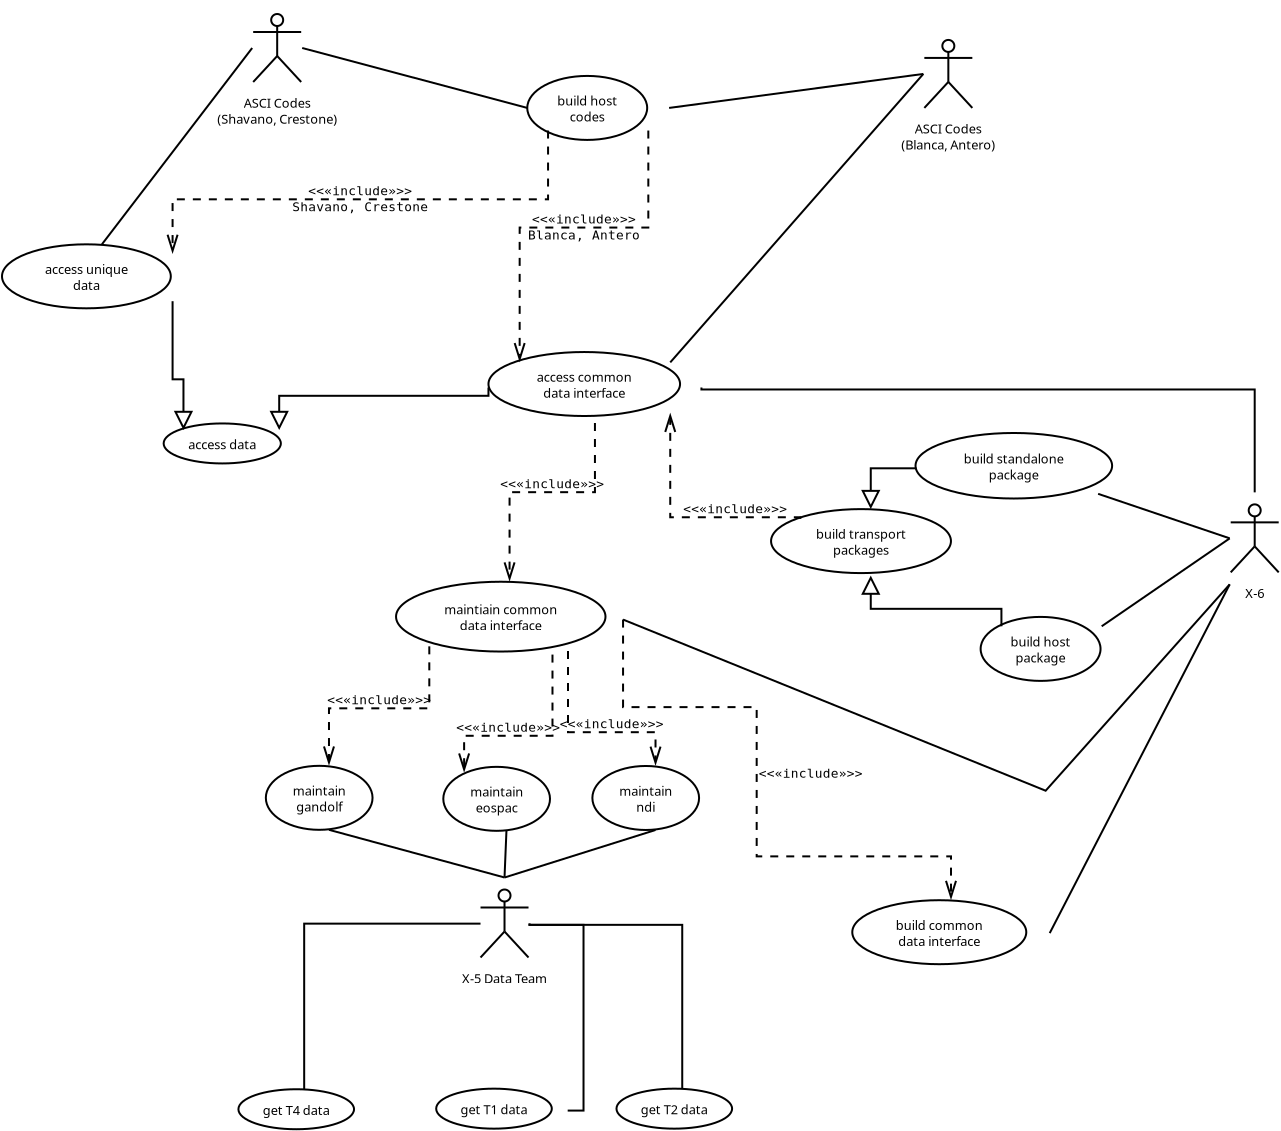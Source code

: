 <?xml version="1.0"?>
<dia:diagram xmlns:dia="http://www.lysator.liu.se/~alla/dia/">
  <dia:layer name="Background" visible="true">
    <dia:object type="UML - Usecase" version="0" id="O0">
      <dia:attribute name="obj_pos">
        <dia:point val="22.388,1.571"/>
      </dia:attribute>
      <dia:attribute name="obj_bb">
        <dia:rectangle val="22.388,1.571;29.478,4.771"/>
      </dia:attribute>
      <dia:attribute name="elem_corner">
        <dia:point val="22.388,1.571"/>
      </dia:attribute>
      <dia:attribute name="elem_width">
        <dia:real val="7.09"/>
      </dia:attribute>
      <dia:attribute name="elem_height">
        <dia:real val="3.2"/>
      </dia:attribute>
      <dia:attribute name="text">
        <dia:composite type="text">
          <dia:attribute name="string">
            <dia:string>#build host
codes#</dia:string>
          </dia:attribute>
          <dia:attribute name="font">
            <dia:font name="Helvetica"/>
          </dia:attribute>
          <dia:attribute name="height">
            <dia:real val="0.8"/>
          </dia:attribute>
          <dia:attribute name="pos">
            <dia:point val="25.933,3.011"/>
          </dia:attribute>
          <dia:attribute name="color">
            <dia:color val="#000000"/>
          </dia:attribute>
          <dia:attribute name="alignment">
            <dia:enum val="1"/>
          </dia:attribute>
        </dia:composite>
      </dia:attribute>
      <dia:attribute name="textout">
        <dia:boolean val="false"/>
      </dia:attribute>
      <dia:attribute name="collaboration">
        <dia:boolean val="false"/>
      </dia:attribute>
    </dia:object>
    <dia:object type="UML - Usecase" version="0" id="O1">
      <dia:attribute name="obj_pos">
        <dia:point val="25.643,36.074"/>
      </dia:attribute>
      <dia:attribute name="obj_bb">
        <dia:rectangle val="25.643,36.074;31.957,39.274"/>
      </dia:attribute>
      <dia:attribute name="elem_corner">
        <dia:point val="25.643,36.074"/>
      </dia:attribute>
      <dia:attribute name="elem_width">
        <dia:real val="6.315"/>
      </dia:attribute>
      <dia:attribute name="elem_height">
        <dia:real val="3.2"/>
      </dia:attribute>
      <dia:attribute name="text">
        <dia:composite type="text">
          <dia:attribute name="string">
            <dia:string>#maintain
ndi#</dia:string>
          </dia:attribute>
          <dia:attribute name="font">
            <dia:font name="Helvetica"/>
          </dia:attribute>
          <dia:attribute name="height">
            <dia:real val="0.8"/>
          </dia:attribute>
          <dia:attribute name="pos">
            <dia:point val="28.8,37.514"/>
          </dia:attribute>
          <dia:attribute name="color">
            <dia:color val="#000000"/>
          </dia:attribute>
          <dia:attribute name="alignment">
            <dia:enum val="1"/>
          </dia:attribute>
        </dia:composite>
      </dia:attribute>
      <dia:attribute name="textout">
        <dia:boolean val="false"/>
      </dia:attribute>
      <dia:attribute name="collaboration">
        <dia:boolean val="false"/>
      </dia:attribute>
    </dia:object>
    <dia:object type="UML - Usecase" version="0" id="O2">
      <dia:attribute name="obj_pos">
        <dia:point val="38.638,42.785"/>
      </dia:attribute>
      <dia:attribute name="obj_bb">
        <dia:rectangle val="38.638,42.785;48.51,46.076"/>
      </dia:attribute>
      <dia:attribute name="elem_corner">
        <dia:point val="38.638,42.785"/>
      </dia:attribute>
      <dia:attribute name="elem_width">
        <dia:real val="9.872"/>
      </dia:attribute>
      <dia:attribute name="elem_height">
        <dia:real val="3.291"/>
      </dia:attribute>
      <dia:attribute name="text">
        <dia:composite type="text">
          <dia:attribute name="string">
            <dia:string>#build common
data interface#</dia:string>
          </dia:attribute>
          <dia:attribute name="font">
            <dia:font name="Helvetica"/>
          </dia:attribute>
          <dia:attribute name="height">
            <dia:real val="0.8"/>
          </dia:attribute>
          <dia:attribute name="pos">
            <dia:point val="43.574,44.271"/>
          </dia:attribute>
          <dia:attribute name="color">
            <dia:color val="#000000"/>
          </dia:attribute>
          <dia:attribute name="alignment">
            <dia:enum val="1"/>
          </dia:attribute>
        </dia:composite>
      </dia:attribute>
      <dia:attribute name="textout">
        <dia:boolean val="false"/>
      </dia:attribute>
      <dia:attribute name="collaboration">
        <dia:boolean val="false"/>
      </dia:attribute>
    </dia:object>
    <dia:object type="UML - Usecase" version="0" id="O3">
      <dia:attribute name="obj_pos">
        <dia:point val="18.189,36.117"/>
      </dia:attribute>
      <dia:attribute name="obj_bb">
        <dia:rectangle val="18.189,36.117;24.503,39.317"/>
      </dia:attribute>
      <dia:attribute name="elem_corner">
        <dia:point val="18.189,36.117"/>
      </dia:attribute>
      <dia:attribute name="elem_width">
        <dia:real val="6.315"/>
      </dia:attribute>
      <dia:attribute name="elem_height">
        <dia:real val="3.2"/>
      </dia:attribute>
      <dia:attribute name="text">
        <dia:composite type="text">
          <dia:attribute name="string">
            <dia:string>#maintain
eospac#</dia:string>
          </dia:attribute>
          <dia:attribute name="font">
            <dia:font name="Helvetica"/>
          </dia:attribute>
          <dia:attribute name="height">
            <dia:real val="0.8"/>
          </dia:attribute>
          <dia:attribute name="pos">
            <dia:point val="21.346,37.557"/>
          </dia:attribute>
          <dia:attribute name="color">
            <dia:color val="#000000"/>
          </dia:attribute>
          <dia:attribute name="alignment">
            <dia:enum val="1"/>
          </dia:attribute>
        </dia:composite>
      </dia:attribute>
      <dia:attribute name="textout">
        <dia:boolean val="false"/>
      </dia:attribute>
      <dia:attribute name="collaboration">
        <dia:boolean val="false"/>
      </dia:attribute>
    </dia:object>
    <dia:object type="UML - Usecase" version="0" id="O4">
      <dia:attribute name="obj_pos">
        <dia:point val="9.316,36.066"/>
      </dia:attribute>
      <dia:attribute name="obj_bb">
        <dia:rectangle val="9.316,36.066;15.63,39.266"/>
      </dia:attribute>
      <dia:attribute name="elem_corner">
        <dia:point val="9.316,36.066"/>
      </dia:attribute>
      <dia:attribute name="elem_width">
        <dia:real val="6.315"/>
      </dia:attribute>
      <dia:attribute name="elem_height">
        <dia:real val="3.2"/>
      </dia:attribute>
      <dia:attribute name="text">
        <dia:composite type="text">
          <dia:attribute name="string">
            <dia:string>#maintain
gandolf#</dia:string>
          </dia:attribute>
          <dia:attribute name="font">
            <dia:font name="Helvetica"/>
          </dia:attribute>
          <dia:attribute name="height">
            <dia:real val="0.8"/>
          </dia:attribute>
          <dia:attribute name="pos">
            <dia:point val="12.473,37.506"/>
          </dia:attribute>
          <dia:attribute name="color">
            <dia:color val="#000000"/>
          </dia:attribute>
          <dia:attribute name="alignment">
            <dia:enum val="1"/>
          </dia:attribute>
        </dia:composite>
      </dia:attribute>
      <dia:attribute name="textout">
        <dia:boolean val="false"/>
      </dia:attribute>
      <dia:attribute name="collaboration">
        <dia:boolean val="false"/>
      </dia:attribute>
    </dia:object>
    <dia:object type="UML - Usecase" version="0" id="O5">
      <dia:attribute name="obj_pos">
        <dia:point val="-3.876,9.991"/>
      </dia:attribute>
      <dia:attribute name="obj_bb">
        <dia:rectangle val="-3.876,9.991;6.117,13.322"/>
      </dia:attribute>
      <dia:attribute name="elem_corner">
        <dia:point val="-3.876,9.991"/>
      </dia:attribute>
      <dia:attribute name="elem_width">
        <dia:real val="9.993"/>
      </dia:attribute>
      <dia:attribute name="elem_height">
        <dia:real val="3.331"/>
      </dia:attribute>
      <dia:attribute name="text">
        <dia:composite type="text">
          <dia:attribute name="string">
            <dia:string>#access unique
data#</dia:string>
          </dia:attribute>
          <dia:attribute name="font">
            <dia:font name="Helvetica"/>
          </dia:attribute>
          <dia:attribute name="height">
            <dia:real val="0.8"/>
          </dia:attribute>
          <dia:attribute name="pos">
            <dia:point val="1.12,11.497"/>
          </dia:attribute>
          <dia:attribute name="color">
            <dia:color val="#000000"/>
          </dia:attribute>
          <dia:attribute name="alignment">
            <dia:enum val="1"/>
          </dia:attribute>
        </dia:composite>
      </dia:attribute>
      <dia:attribute name="textout">
        <dia:boolean val="false"/>
      </dia:attribute>
      <dia:attribute name="collaboration">
        <dia:boolean val="false"/>
      </dia:attribute>
    </dia:object>
    <dia:object type="UML - Usecase" version="0" id="O6">
      <dia:attribute name="obj_pos">
        <dia:point val="20.447,15.376"/>
      </dia:attribute>
      <dia:attribute name="obj_bb">
        <dia:rectangle val="20.447,15.376;31.095,18.925"/>
      </dia:attribute>
      <dia:attribute name="elem_corner">
        <dia:point val="20.447,15.376"/>
      </dia:attribute>
      <dia:attribute name="elem_width">
        <dia:real val="10.648"/>
      </dia:attribute>
      <dia:attribute name="elem_height">
        <dia:real val="3.549"/>
      </dia:attribute>
      <dia:attribute name="text">
        <dia:composite type="text">
          <dia:attribute name="string">
            <dia:string>#access common
data interface#</dia:string>
          </dia:attribute>
          <dia:attribute name="font">
            <dia:font name="Helvetica"/>
          </dia:attribute>
          <dia:attribute name="height">
            <dia:real val="0.8"/>
          </dia:attribute>
          <dia:attribute name="pos">
            <dia:point val="25.771,16.99"/>
          </dia:attribute>
          <dia:attribute name="color">
            <dia:color val="#000000"/>
          </dia:attribute>
          <dia:attribute name="alignment">
            <dia:enum val="1"/>
          </dia:attribute>
        </dia:composite>
      </dia:attribute>
      <dia:attribute name="textout">
        <dia:boolean val="false"/>
      </dia:attribute>
      <dia:attribute name="collaboration">
        <dia:boolean val="false"/>
      </dia:attribute>
    </dia:object>
    <dia:object type="UML - Usecase" version="0" id="O7">
      <dia:attribute name="obj_pos">
        <dia:point val="34.577,23.23"/>
      </dia:attribute>
      <dia:attribute name="obj_bb">
        <dia:rectangle val="34.577,23.23;44.546,26.553"/>
      </dia:attribute>
      <dia:attribute name="elem_corner">
        <dia:point val="34.577,23.23"/>
      </dia:attribute>
      <dia:attribute name="elem_width">
        <dia:real val="9.969"/>
      </dia:attribute>
      <dia:attribute name="elem_height">
        <dia:real val="3.323"/>
      </dia:attribute>
      <dia:attribute name="text">
        <dia:composite type="text">
          <dia:attribute name="string">
            <dia:string>#build transport
packages#</dia:string>
          </dia:attribute>
          <dia:attribute name="font">
            <dia:font name="Helvetica"/>
          </dia:attribute>
          <dia:attribute name="height">
            <dia:real val="0.8"/>
          </dia:attribute>
          <dia:attribute name="pos">
            <dia:point val="39.562,24.732"/>
          </dia:attribute>
          <dia:attribute name="color">
            <dia:color val="#000000"/>
          </dia:attribute>
          <dia:attribute name="alignment">
            <dia:enum val="1"/>
          </dia:attribute>
        </dia:composite>
      </dia:attribute>
      <dia:attribute name="textout">
        <dia:boolean val="false"/>
      </dia:attribute>
      <dia:attribute name="collaboration">
        <dia:boolean val="false"/>
      </dia:attribute>
    </dia:object>
    <dia:object type="UML - Usecase" version="0" id="O8">
      <dia:attribute name="obj_pos">
        <dia:point val="4.206,18.947"/>
      </dia:attribute>
      <dia:attribute name="obj_bb">
        <dia:rectangle val="4.206,18.947;10.975,21.203"/>
      </dia:attribute>
      <dia:attribute name="elem_corner">
        <dia:point val="4.206,18.947"/>
      </dia:attribute>
      <dia:attribute name="elem_width">
        <dia:real val="6.769"/>
      </dia:attribute>
      <dia:attribute name="elem_height">
        <dia:real val="2.256"/>
      </dia:attribute>
      <dia:attribute name="text">
        <dia:composite type="text">
          <dia:attribute name="string">
            <dia:string>#access data#</dia:string>
          </dia:attribute>
          <dia:attribute name="font">
            <dia:font name="Helvetica"/>
          </dia:attribute>
          <dia:attribute name="height">
            <dia:real val="0.8"/>
          </dia:attribute>
          <dia:attribute name="pos">
            <dia:point val="7.591,20.315"/>
          </dia:attribute>
          <dia:attribute name="color">
            <dia:color val="#000000"/>
          </dia:attribute>
          <dia:attribute name="alignment">
            <dia:enum val="1"/>
          </dia:attribute>
        </dia:composite>
      </dia:attribute>
      <dia:attribute name="textout">
        <dia:boolean val="false"/>
      </dia:attribute>
      <dia:attribute name="collaboration">
        <dia:boolean val="false"/>
      </dia:attribute>
    </dia:object>
    <dia:object type="UML - Usecase" version="0" id="O9">
      <dia:attribute name="obj_pos">
        <dia:point val="41.8,19.424"/>
      </dia:attribute>
      <dia:attribute name="obj_bb">
        <dia:rectangle val="41.8,19.424;52.497,22.989"/>
      </dia:attribute>
      <dia:attribute name="elem_corner">
        <dia:point val="41.8,19.424"/>
      </dia:attribute>
      <dia:attribute name="elem_width">
        <dia:real val="10.696"/>
      </dia:attribute>
      <dia:attribute name="elem_height">
        <dia:real val="3.565"/>
      </dia:attribute>
      <dia:attribute name="text">
        <dia:composite type="text">
          <dia:attribute name="string">
            <dia:string>#build standalone
package#</dia:string>
          </dia:attribute>
          <dia:attribute name="font">
            <dia:font name="Helvetica"/>
          </dia:attribute>
          <dia:attribute name="height">
            <dia:real val="0.8"/>
          </dia:attribute>
          <dia:attribute name="pos">
            <dia:point val="47.148,21.046"/>
          </dia:attribute>
          <dia:attribute name="color">
            <dia:color val="#000000"/>
          </dia:attribute>
          <dia:attribute name="alignment">
            <dia:enum val="1"/>
          </dia:attribute>
        </dia:composite>
      </dia:attribute>
      <dia:attribute name="textout">
        <dia:boolean val="false"/>
      </dia:attribute>
      <dia:attribute name="collaboration">
        <dia:boolean val="false"/>
      </dia:attribute>
    </dia:object>
    <dia:object type="UML - Usecase" version="0" id="O10">
      <dia:attribute name="obj_pos">
        <dia:point val="45.056,28.62"/>
      </dia:attribute>
      <dia:attribute name="obj_bb">
        <dia:rectangle val="45.056,28.62;52.147,31.82"/>
      </dia:attribute>
      <dia:attribute name="elem_corner">
        <dia:point val="45.056,28.62"/>
      </dia:attribute>
      <dia:attribute name="elem_width">
        <dia:real val="7.09"/>
      </dia:attribute>
      <dia:attribute name="elem_height">
        <dia:real val="3.2"/>
      </dia:attribute>
      <dia:attribute name="text">
        <dia:composite type="text">
          <dia:attribute name="string">
            <dia:string>#build host
package#</dia:string>
          </dia:attribute>
          <dia:attribute name="font">
            <dia:font name="Helvetica"/>
          </dia:attribute>
          <dia:attribute name="height">
            <dia:real val="0.8"/>
          </dia:attribute>
          <dia:attribute name="pos">
            <dia:point val="48.602,30.06"/>
          </dia:attribute>
          <dia:attribute name="color">
            <dia:color val="#000000"/>
          </dia:attribute>
          <dia:attribute name="alignment">
            <dia:enum val="1"/>
          </dia:attribute>
        </dia:composite>
      </dia:attribute>
      <dia:attribute name="textout">
        <dia:boolean val="false"/>
      </dia:attribute>
      <dia:attribute name="collaboration">
        <dia:boolean val="false"/>
      </dia:attribute>
    </dia:object>
    <dia:object type="UML - Actor" version="0" id="O11">
      <dia:attribute name="obj_pos">
        <dia:point val="58.759,24.693"/>
      </dia:attribute>
      <dia:attribute name="obj_bb">
        <dia:rectangle val="57.509,22.393;60.009,27.953"/>
      </dia:attribute>
      <dia:attribute name="elem_corner">
        <dia:point val="57.509,22.393"/>
      </dia:attribute>
      <dia:attribute name="elem_width">
        <dia:real val="2.5"/>
      </dia:attribute>
      <dia:attribute name="elem_height">
        <dia:real val="4.6"/>
      </dia:attribute>
      <dia:attribute name="text">
        <dia:composite type="text">
          <dia:attribute name="string">
            <dia:string>#X-6#</dia:string>
          </dia:attribute>
          <dia:attribute name="font">
            <dia:font name="Helvetica"/>
          </dia:attribute>
          <dia:attribute name="height">
            <dia:real val="0.8"/>
          </dia:attribute>
          <dia:attribute name="pos">
            <dia:point val="58.759,27.793"/>
          </dia:attribute>
          <dia:attribute name="color">
            <dia:color val="#000000"/>
          </dia:attribute>
          <dia:attribute name="alignment">
            <dia:enum val="1"/>
          </dia:attribute>
        </dia:composite>
      </dia:attribute>
    </dia:object>
    <dia:object type="UML - Actor" version="0" id="O12">
      <dia:attribute name="obj_pos">
        <dia:point val="21.25,43.95"/>
      </dia:attribute>
      <dia:attribute name="obj_bb">
        <dia:rectangle val="18.375,41.65;24.126,47.21"/>
      </dia:attribute>
      <dia:attribute name="elem_corner">
        <dia:point val="20.0,41.65"/>
      </dia:attribute>
      <dia:attribute name="elem_width">
        <dia:real val="2.5"/>
      </dia:attribute>
      <dia:attribute name="elem_height">
        <dia:real val="4.6"/>
      </dia:attribute>
      <dia:attribute name="text">
        <dia:composite type="text">
          <dia:attribute name="string">
            <dia:string>#X-5 Data Team#</dia:string>
          </dia:attribute>
          <dia:attribute name="font">
            <dia:font name="Helvetica"/>
          </dia:attribute>
          <dia:attribute name="height">
            <dia:real val="0.8"/>
          </dia:attribute>
          <dia:attribute name="pos">
            <dia:point val="21.25,47.05"/>
          </dia:attribute>
          <dia:attribute name="color">
            <dia:color val="#000000"/>
          </dia:attribute>
          <dia:attribute name="alignment">
            <dia:enum val="1"/>
          </dia:attribute>
        </dia:composite>
      </dia:attribute>
    </dia:object>
    <dia:object type="UML - Actor" version="0" id="O13">
      <dia:attribute name="obj_pos">
        <dia:point val="9.883,0.175"/>
      </dia:attribute>
      <dia:attribute name="obj_bb">
        <dia:rectangle val="6.147,-2.125;13.619,4.235"/>
      </dia:attribute>
      <dia:attribute name="elem_corner">
        <dia:point val="8.633,-2.125"/>
      </dia:attribute>
      <dia:attribute name="elem_width">
        <dia:real val="2.5"/>
      </dia:attribute>
      <dia:attribute name="elem_height">
        <dia:real val="4.6"/>
      </dia:attribute>
      <dia:attribute name="text">
        <dia:composite type="text">
          <dia:attribute name="string">
            <dia:string>#ASCI Codes
(Shavano, Crestone)#</dia:string>
          </dia:attribute>
          <dia:attribute name="font">
            <dia:font name="Helvetica"/>
          </dia:attribute>
          <dia:attribute name="height">
            <dia:real val="0.8"/>
          </dia:attribute>
          <dia:attribute name="pos">
            <dia:point val="9.883,3.275"/>
          </dia:attribute>
          <dia:attribute name="color">
            <dia:color val="#000000"/>
          </dia:attribute>
          <dia:attribute name="alignment">
            <dia:enum val="1"/>
          </dia:attribute>
        </dia:composite>
      </dia:attribute>
    </dia:object>
    <dia:object type="UML - Actor" version="0" id="O14">
      <dia:attribute name="obj_pos">
        <dia:point val="43.441,1.471"/>
      </dia:attribute>
      <dia:attribute name="obj_bb">
        <dia:rectangle val="40.493,-0.829;46.389,5.531"/>
      </dia:attribute>
      <dia:attribute name="elem_corner">
        <dia:point val="42.191,-0.829"/>
      </dia:attribute>
      <dia:attribute name="elem_width">
        <dia:real val="2.5"/>
      </dia:attribute>
      <dia:attribute name="elem_height">
        <dia:real val="4.6"/>
      </dia:attribute>
      <dia:attribute name="text">
        <dia:composite type="text">
          <dia:attribute name="string">
            <dia:string>#ASCI Codes
(Blanca, Antero)#</dia:string>
          </dia:attribute>
          <dia:attribute name="font">
            <dia:font name="Helvetica"/>
          </dia:attribute>
          <dia:attribute name="height">
            <dia:real val="0.8"/>
          </dia:attribute>
          <dia:attribute name="pos">
            <dia:point val="43.441,4.571"/>
          </dia:attribute>
          <dia:attribute name="color">
            <dia:color val="#000000"/>
          </dia:attribute>
          <dia:attribute name="alignment">
            <dia:enum val="1"/>
          </dia:attribute>
        </dia:composite>
      </dia:attribute>
    </dia:object>
    <dia:object type="UML - Generalization" version="0" id="O15">
      <dia:attribute name="obj_pos">
        <dia:point val="5.197,19.277"/>
      </dia:attribute>
      <dia:attribute name="obj_bb">
        <dia:rectangle val="3.803,11.985;6.047,20.128"/>
      </dia:attribute>
      <dia:attribute name="orth_points">
        <dia:point val="5.197,19.277"/>
        <dia:point val="5.197,16.741"/>
        <dia:point val="4.653,16.741"/>
        <dia:point val="4.653,12.835"/>
      </dia:attribute>
      <dia:attribute name="orth_orient">
        <dia:enum val="1"/>
        <dia:enum val="0"/>
        <dia:enum val="1"/>
      </dia:attribute>
      <dia:attribute name="name">
        <dia:string/>
      </dia:attribute>
      <dia:attribute name="stereotype">
        <dia:string/>
      </dia:attribute>
      <dia:connections>
        <dia:connection handle="0" to="O8" connection="0"/>
        <dia:connection handle="1" to="O5" connection="7"/>
      </dia:connections>
    </dia:object>
    <dia:object type="UML - Generalization" version="0" id="O16">
      <dia:attribute name="obj_pos">
        <dia:point val="9.984,19.277"/>
      </dia:attribute>
      <dia:attribute name="obj_bb">
        <dia:rectangle val="9.134,16.3;21.297,20.128"/>
      </dia:attribute>
      <dia:attribute name="orth_points">
        <dia:point val="9.984,19.277"/>
        <dia:point val="9.984,17.565"/>
        <dia:point val="20.447,17.565"/>
        <dia:point val="20.447,17.15"/>
      </dia:attribute>
      <dia:attribute name="orth_orient">
        <dia:enum val="1"/>
        <dia:enum val="0"/>
        <dia:enum val="1"/>
      </dia:attribute>
      <dia:attribute name="name">
        <dia:string/>
      </dia:attribute>
      <dia:attribute name="stereotype">
        <dia:string/>
      </dia:attribute>
      <dia:connections>
        <dia:connection handle="0" to="O8" connection="2"/>
        <dia:connection handle="1" to="O6" connection="3"/>
      </dia:connections>
    </dia:object>
    <dia:object type="UML - Generalization" version="0" id="O17">
      <dia:attribute name="obj_pos">
        <dia:point val="39.562,26.553"/>
      </dia:attribute>
      <dia:attribute name="obj_bb">
        <dia:rectangle val="38.712,25.703;46.945,29.939"/>
      </dia:attribute>
      <dia:attribute name="orth_points">
        <dia:point val="39.562,26.553"/>
        <dia:point val="39.562,28.216"/>
        <dia:point val="46.095,28.216"/>
        <dia:point val="46.095,29.089"/>
      </dia:attribute>
      <dia:attribute name="orth_orient">
        <dia:enum val="1"/>
        <dia:enum val="0"/>
        <dia:enum val="1"/>
      </dia:attribute>
      <dia:attribute name="name">
        <dia:string/>
      </dia:attribute>
      <dia:attribute name="stereotype">
        <dia:string/>
      </dia:attribute>
      <dia:connections>
        <dia:connection handle="0" to="O7" connection="6"/>
        <dia:connection handle="1" to="O10" connection="0"/>
      </dia:connections>
    </dia:object>
    <dia:object type="UML - Generalization" version="0" id="O18">
      <dia:attribute name="obj_pos">
        <dia:point val="39.562,23.23"/>
      </dia:attribute>
      <dia:attribute name="obj_bb">
        <dia:rectangle val="38.712,20.34;42.65,24.08"/>
      </dia:attribute>
      <dia:attribute name="orth_points">
        <dia:point val="39.562,23.23"/>
        <dia:point val="39.562,21.19"/>
        <dia:point val="41.8,21.19"/>
        <dia:point val="41.8,21.206"/>
      </dia:attribute>
      <dia:attribute name="orth_orient">
        <dia:enum val="1"/>
        <dia:enum val="0"/>
        <dia:enum val="1"/>
      </dia:attribute>
      <dia:attribute name="name">
        <dia:string/>
      </dia:attribute>
      <dia:attribute name="stereotype">
        <dia:string/>
      </dia:attribute>
      <dia:connections>
        <dia:connection handle="0" to="O7" connection="1"/>
        <dia:connection handle="1" to="O9" connection="3"/>
      </dia:connections>
    </dia:object>
    <dia:object type="UML - Dependency" version="0" id="O19">
      <dia:attribute name="obj_pos">
        <dia:point val="28.44,4.302"/>
      </dia:attribute>
      <dia:attribute name="obj_bb">
        <dia:rectangle val="21.157,3.452;29.29,16.745"/>
      </dia:attribute>
      <dia:attribute name="orth_points">
        <dia:point val="28.44,4.302"/>
        <dia:point val="28.44,9.153"/>
        <dia:point val="22.007,9.153"/>
        <dia:point val="22.007,15.895"/>
      </dia:attribute>
      <dia:attribute name="orth_orient">
        <dia:enum val="1"/>
        <dia:enum val="0"/>
        <dia:enum val="1"/>
      </dia:attribute>
      <dia:attribute name="draw_arrow">
        <dia:boolean val="true"/>
      </dia:attribute>
      <dia:attribute name="name">
        <dia:string>#Blanca, Antero#</dia:string>
      </dia:attribute>
      <dia:attribute name="stereotype">
        <dia:string>#&#171;include&#187;#</dia:string>
      </dia:attribute>
      <dia:connections>
        <dia:connection handle="0" to="O0" connection="7"/>
        <dia:connection handle="1" to="O6" connection="0"/>
      </dia:connections>
    </dia:object>
    <dia:object type="UML - Dependency" version="0" id="O20">
      <dia:attribute name="obj_pos">
        <dia:point val="36.037,23.717"/>
      </dia:attribute>
      <dia:attribute name="obj_bb">
        <dia:rectangle val="28.686,17.555;36.887,24.567"/>
      </dia:attribute>
      <dia:attribute name="orth_points">
        <dia:point val="36.037,23.717"/>
        <dia:point val="36.037,23.638"/>
        <dia:point val="29.536,23.638"/>
        <dia:point val="29.536,18.405"/>
      </dia:attribute>
      <dia:attribute name="orth_orient">
        <dia:enum val="1"/>
        <dia:enum val="0"/>
        <dia:enum val="1"/>
      </dia:attribute>
      <dia:attribute name="draw_arrow">
        <dia:boolean val="true"/>
      </dia:attribute>
      <dia:attribute name="name">
        <dia:string/>
      </dia:attribute>
      <dia:attribute name="stereotype">
        <dia:string>#&#171;include&#187;#</dia:string>
      </dia:attribute>
      <dia:connections>
        <dia:connection handle="0" to="O7" connection="0"/>
        <dia:connection handle="1" to="O6" connection="7"/>
      </dia:connections>
    </dia:object>
    <dia:object type="UML - Dependency" version="0" id="O21">
      <dia:attribute name="obj_pos">
        <dia:point val="23.427,4.302"/>
      </dia:attribute>
      <dia:attribute name="obj_bb">
        <dia:rectangle val="3.803,3.452;24.277,11.329"/>
      </dia:attribute>
      <dia:attribute name="orth_points">
        <dia:point val="23.427,4.302"/>
        <dia:point val="23.427,7.741"/>
        <dia:point val="4.653,7.741"/>
        <dia:point val="4.653,10.479"/>
      </dia:attribute>
      <dia:attribute name="orth_orient">
        <dia:enum val="1"/>
        <dia:enum val="0"/>
        <dia:enum val="1"/>
      </dia:attribute>
      <dia:attribute name="draw_arrow">
        <dia:boolean val="true"/>
      </dia:attribute>
      <dia:attribute name="name">
        <dia:string>#Shavano, Crestone#</dia:string>
      </dia:attribute>
      <dia:attribute name="stereotype">
        <dia:string>#&#171;include&#187;#</dia:string>
      </dia:attribute>
      <dia:connections>
        <dia:connection handle="0" to="O0" connection="5"/>
        <dia:connection handle="1" to="O5" connection="2"/>
      </dia:connections>
    </dia:object>
    <dia:object type="Standard - Line" version="0" id="O22">
      <dia:attribute name="obj_pos">
        <dia:point val="21.25,41.65"/>
      </dia:attribute>
      <dia:attribute name="obj_bb">
        <dia:rectangle val="12.423,39.216;21.3,41.7"/>
      </dia:attribute>
      <dia:attribute name="conn_endpoints">
        <dia:point val="21.25,41.65"/>
        <dia:point val="12.473,39.266"/>
      </dia:attribute>
      <dia:connections>
        <dia:connection handle="0" to="O12" connection="1"/>
        <dia:connection handle="1" to="O4" connection="6"/>
      </dia:connections>
    </dia:object>
    <dia:object type="Standard - Line" version="0" id="O23">
      <dia:attribute name="obj_pos">
        <dia:point val="21.25,41.65"/>
      </dia:attribute>
      <dia:attribute name="obj_bb">
        <dia:rectangle val="21.2,39.267;21.396,41.7"/>
      </dia:attribute>
      <dia:attribute name="conn_endpoints">
        <dia:point val="21.25,41.65"/>
        <dia:point val="21.346,39.317"/>
      </dia:attribute>
      <dia:connections>
        <dia:connection handle="0" to="O12" connection="1"/>
        <dia:connection handle="1" to="O3" connection="6"/>
      </dia:connections>
    </dia:object>
    <dia:object type="Standard - Line" version="0" id="O24">
      <dia:attribute name="obj_pos">
        <dia:point val="21.25,41.65"/>
      </dia:attribute>
      <dia:attribute name="obj_bb">
        <dia:rectangle val="21.2,39.224;28.85,41.7"/>
      </dia:attribute>
      <dia:attribute name="conn_endpoints">
        <dia:point val="21.25,41.65"/>
        <dia:point val="28.8,39.274"/>
      </dia:attribute>
      <dia:connections>
        <dia:connection handle="0" to="O12" connection="1"/>
        <dia:connection handle="1" to="O1" connection="6"/>
      </dia:connections>
    </dia:object>
    <dia:object type="Standard - Line" version="0" id="O25">
      <dia:attribute name="obj_pos">
        <dia:point val="57.509,24.693"/>
      </dia:attribute>
      <dia:attribute name="obj_bb">
        <dia:rectangle val="50.88,22.417;57.559,24.743"/>
      </dia:attribute>
      <dia:attribute name="conn_endpoints">
        <dia:point val="57.509,24.693"/>
        <dia:point val="50.93,22.467"/>
      </dia:attribute>
      <dia:connections>
        <dia:connection handle="0" to="O11" connection="3"/>
        <dia:connection handle="1" to="O9" connection="7"/>
      </dia:connections>
    </dia:object>
    <dia:object type="Standard - Line" version="0" id="O26">
      <dia:attribute name="obj_pos">
        <dia:point val="57.509,24.693"/>
      </dia:attribute>
      <dia:attribute name="obj_bb">
        <dia:rectangle val="51.058,24.643;57.559,29.139"/>
      </dia:attribute>
      <dia:attribute name="conn_endpoints">
        <dia:point val="57.509,24.693"/>
        <dia:point val="51.108,29.089"/>
      </dia:attribute>
      <dia:connections>
        <dia:connection handle="0" to="O11" connection="3"/>
        <dia:connection handle="1" to="O10" connection="2"/>
      </dia:connections>
    </dia:object>
    <dia:object type="Standard - Line" version="0" id="O27">
      <dia:attribute name="obj_pos">
        <dia:point val="11.133,0.175"/>
      </dia:attribute>
      <dia:attribute name="obj_bb">
        <dia:rectangle val="11.083,0.125;22.438,3.221"/>
      </dia:attribute>
      <dia:attribute name="conn_endpoints">
        <dia:point val="11.133,0.175"/>
        <dia:point val="22.388,3.171"/>
      </dia:attribute>
      <dia:connections>
        <dia:connection handle="0" to="O13" connection="4"/>
        <dia:connection handle="1" to="O0" connection="3"/>
      </dia:connections>
    </dia:object>
    <dia:object type="Standard - Line" version="0" id="O28">
      <dia:attribute name="obj_pos">
        <dia:point val="42.191,1.471"/>
      </dia:attribute>
      <dia:attribute name="obj_bb">
        <dia:rectangle val="29.428,1.421;42.241,3.221"/>
      </dia:attribute>
      <dia:attribute name="conn_endpoints">
        <dia:point val="42.191,1.471"/>
        <dia:point val="29.479,3.171"/>
      </dia:attribute>
      <dia:connections>
        <dia:connection handle="0" to="O14" connection="3"/>
        <dia:connection handle="1" to="O0" connection="4"/>
      </dia:connections>
    </dia:object>
    <dia:object type="Standard - Line" version="0" id="O29">
      <dia:attribute name="obj_pos">
        <dia:point val="8.633,0.175"/>
      </dia:attribute>
      <dia:attribute name="obj_bb">
        <dia:rectangle val="1.07,0.125;8.683,10.041"/>
      </dia:attribute>
      <dia:attribute name="conn_endpoints">
        <dia:point val="8.633,0.175"/>
        <dia:point val="1.12,9.991"/>
      </dia:attribute>
      <dia:connections>
        <dia:connection handle="0" to="O13" connection="3"/>
        <dia:connection handle="1" to="O5" connection="1"/>
      </dia:connections>
    </dia:object>
    <dia:object type="Standard - Line" version="0" id="O30">
      <dia:attribute name="obj_pos">
        <dia:point val="42.191,1.471"/>
      </dia:attribute>
      <dia:attribute name="obj_bb">
        <dia:rectangle val="29.486,1.421;42.241,15.945"/>
      </dia:attribute>
      <dia:attribute name="conn_endpoints">
        <dia:point val="42.191,1.471"/>
        <dia:point val="29.536,15.895"/>
      </dia:attribute>
      <dia:connections>
        <dia:connection handle="0" to="O14" connection="3"/>
        <dia:connection handle="1" to="O6" connection="2"/>
      </dia:connections>
    </dia:object>
    <dia:object type="Standard - ZigZagLine" version="0" id="O31">
      <dia:attribute name="obj_pos">
        <dia:point val="58.759,22.393"/>
      </dia:attribute>
      <dia:attribute name="obj_bb">
        <dia:rectangle val="31.045,17.1;58.809,22.443"/>
      </dia:attribute>
      <dia:attribute name="orth_points">
        <dia:point val="58.759,22.393"/>
        <dia:point val="58.759,17.249"/>
        <dia:point val="31.095,17.249"/>
        <dia:point val="31.095,17.15"/>
      </dia:attribute>
      <dia:attribute name="orth_orient">
        <dia:enum val="1"/>
        <dia:enum val="0"/>
        <dia:enum val="1"/>
      </dia:attribute>
      <dia:connections>
        <dia:connection handle="0" to="O11" connection="1"/>
        <dia:connection handle="1" to="O6" connection="4"/>
      </dia:connections>
    </dia:object>
    <dia:object type="UML - Dependency" version="0" id="O32">
      <dia:attribute name="obj_pos">
        <dia:point val="24.424,30.325"/>
      </dia:attribute>
      <dia:attribute name="obj_bb">
        <dia:rectangle val="23.574,29.475;29.65,36.924"/>
      </dia:attribute>
      <dia:attribute name="orth_points">
        <dia:point val="24.424,30.325"/>
        <dia:point val="24.424,34.385"/>
        <dia:point val="28.8,34.385"/>
        <dia:point val="28.8,36.074"/>
      </dia:attribute>
      <dia:attribute name="orth_orient">
        <dia:enum val="1"/>
        <dia:enum val="0"/>
        <dia:enum val="1"/>
      </dia:attribute>
      <dia:attribute name="draw_arrow">
        <dia:boolean val="true"/>
      </dia:attribute>
      <dia:attribute name="name">
        <dia:string/>
      </dia:attribute>
      <dia:attribute name="stereotype">
        <dia:string>#&#171;include&#187;#</dia:string>
      </dia:attribute>
      <dia:connections>
        <dia:connection handle="1" to="O1" connection="1"/>
      </dia:connections>
    </dia:object>
    <dia:object type="UML - Usecase" version="0" id="O33">
      <dia:attribute name="obj_pos">
        <dia:point val="15.826,26.862"/>
      </dia:attribute>
      <dia:attribute name="obj_bb">
        <dia:rectangle val="15.826,26.862;27.177,30.646"/>
      </dia:attribute>
      <dia:attribute name="elem_corner">
        <dia:point val="15.826,26.862"/>
      </dia:attribute>
      <dia:attribute name="elem_width">
        <dia:real val="11.351"/>
      </dia:attribute>
      <dia:attribute name="elem_height">
        <dia:real val="3.784"/>
      </dia:attribute>
      <dia:attribute name="text">
        <dia:composite type="text">
          <dia:attribute name="string">
            <dia:string>#maintiain common
data interface#</dia:string>
          </dia:attribute>
          <dia:attribute name="font">
            <dia:font name="Helvetica"/>
          </dia:attribute>
          <dia:attribute name="height">
            <dia:real val="0.8"/>
          </dia:attribute>
          <dia:attribute name="pos">
            <dia:point val="21.502,28.594"/>
          </dia:attribute>
          <dia:attribute name="color">
            <dia:color val="#000000"/>
          </dia:attribute>
          <dia:attribute name="alignment">
            <dia:enum val="1"/>
          </dia:attribute>
        </dia:composite>
      </dia:attribute>
      <dia:attribute name="textout">
        <dia:boolean val="false"/>
      </dia:attribute>
      <dia:attribute name="collaboration">
        <dia:boolean val="false"/>
      </dia:attribute>
    </dia:object>
    <dia:object type="UML - Usecase" version="0" id="O34">
      <dia:attribute name="obj_pos">
        <dia:point val="7.945,52.237"/>
      </dia:attribute>
      <dia:attribute name="obj_bb">
        <dia:rectangle val="7.945,52.237;14.521,54.429"/>
      </dia:attribute>
      <dia:attribute name="elem_corner">
        <dia:point val="7.945,52.237"/>
      </dia:attribute>
      <dia:attribute name="elem_width">
        <dia:real val="6.575"/>
      </dia:attribute>
      <dia:attribute name="elem_height">
        <dia:real val="2.192"/>
      </dia:attribute>
      <dia:attribute name="text">
        <dia:composite type="text">
          <dia:attribute name="string">
            <dia:string>#get T4 data#</dia:string>
          </dia:attribute>
          <dia:attribute name="font">
            <dia:font name="Helvetica"/>
          </dia:attribute>
          <dia:attribute name="height">
            <dia:real val="0.8"/>
          </dia:attribute>
          <dia:attribute name="pos">
            <dia:point val="11.233,53.573"/>
          </dia:attribute>
          <dia:attribute name="color">
            <dia:color val="#000000"/>
          </dia:attribute>
          <dia:attribute name="alignment">
            <dia:enum val="1"/>
          </dia:attribute>
        </dia:composite>
      </dia:attribute>
      <dia:attribute name="textout">
        <dia:boolean val="false"/>
      </dia:attribute>
      <dia:attribute name="collaboration">
        <dia:boolean val="false"/>
      </dia:attribute>
    </dia:object>
    <dia:object type="UML - Dependency" version="0" id="O35">
      <dia:attribute name="obj_pos">
        <dia:point val="17.489,30.092"/>
      </dia:attribute>
      <dia:attribute name="obj_bb">
        <dia:rectangle val="11.623,29.242;18.339,36.916"/>
      </dia:attribute>
      <dia:attribute name="orth_points">
        <dia:point val="17.489,30.092"/>
        <dia:point val="17.489,33.191"/>
        <dia:point val="12.473,33.191"/>
        <dia:point val="12.473,36.066"/>
      </dia:attribute>
      <dia:attribute name="orth_orient">
        <dia:enum val="1"/>
        <dia:enum val="0"/>
        <dia:enum val="1"/>
      </dia:attribute>
      <dia:attribute name="draw_arrow">
        <dia:boolean val="true"/>
      </dia:attribute>
      <dia:attribute name="name">
        <dia:string/>
      </dia:attribute>
      <dia:attribute name="stereotype">
        <dia:string>#&#171;include&#187;#</dia:string>
      </dia:attribute>
      <dia:connections>
        <dia:connection handle="0" to="O33" connection="5"/>
        <dia:connection handle="1" to="O4" connection="1"/>
      </dia:connections>
    </dia:object>
    <dia:object type="UML - Dependency" version="0" id="O36">
      <dia:attribute name="obj_pos">
        <dia:point val="23.648,30.504"/>
      </dia:attribute>
      <dia:attribute name="obj_bb">
        <dia:rectangle val="18.38,29.654;24.498,37.265"/>
      </dia:attribute>
      <dia:attribute name="orth_points">
        <dia:point val="23.648,30.504"/>
        <dia:point val="23.648,34.564"/>
        <dia:point val="19.23,34.564"/>
        <dia:point val="19.23,36.415"/>
      </dia:attribute>
      <dia:attribute name="orth_orient">
        <dia:enum val="1"/>
        <dia:enum val="0"/>
        <dia:enum val="1"/>
      </dia:attribute>
      <dia:attribute name="draw_arrow">
        <dia:boolean val="true"/>
      </dia:attribute>
      <dia:attribute name="name">
        <dia:string/>
      </dia:attribute>
      <dia:attribute name="stereotype">
        <dia:string>#&#171;include&#187;#</dia:string>
      </dia:attribute>
    </dia:object>
    <dia:object type="UML - Dependency" version="0" id="O37">
      <dia:attribute name="obj_pos">
        <dia:point val="25.771,18.925"/>
      </dia:attribute>
      <dia:attribute name="obj_bb">
        <dia:rectangle val="20.652,18.075;26.621,27.712"/>
      </dia:attribute>
      <dia:attribute name="orth_points">
        <dia:point val="25.771,18.925"/>
        <dia:point val="25.771,22.384"/>
        <dia:point val="21.502,22.384"/>
        <dia:point val="21.502,26.862"/>
      </dia:attribute>
      <dia:attribute name="orth_orient">
        <dia:enum val="1"/>
        <dia:enum val="0"/>
        <dia:enum val="1"/>
      </dia:attribute>
      <dia:attribute name="draw_arrow">
        <dia:boolean val="true"/>
      </dia:attribute>
      <dia:attribute name="name">
        <dia:string/>
      </dia:attribute>
      <dia:attribute name="stereotype">
        <dia:string>#&#171;include&#187;#</dia:string>
      </dia:attribute>
      <dia:connections>
        <dia:connection handle="0" to="O6" connection="6"/>
        <dia:connection handle="1" to="O33" connection="1"/>
      </dia:connections>
    </dia:object>
    <dia:object type="UML - Dependency" version="0" id="O38">
      <dia:attribute name="obj_pos">
        <dia:point val="27.177,28.754"/>
      </dia:attribute>
      <dia:attribute name="obj_bb">
        <dia:rectangle val="26.327,27.904;44.424,43.635"/>
      </dia:attribute>
      <dia:attribute name="orth_points">
        <dia:point val="27.177,28.754"/>
        <dia:point val="27.177,33.131"/>
        <dia:point val="33.858,33.131"/>
        <dia:point val="33.858,40.594"/>
        <dia:point val="43.574,40.594"/>
        <dia:point val="43.574,42.785"/>
      </dia:attribute>
      <dia:attribute name="orth_orient">
        <dia:enum val="1"/>
        <dia:enum val="0"/>
        <dia:enum val="1"/>
        <dia:enum val="0"/>
        <dia:enum val="1"/>
      </dia:attribute>
      <dia:attribute name="draw_arrow">
        <dia:boolean val="true"/>
      </dia:attribute>
      <dia:attribute name="name">
        <dia:string/>
      </dia:attribute>
      <dia:attribute name="stereotype">
        <dia:string>#&#171;include&#187;#</dia:string>
      </dia:attribute>
      <dia:connections>
        <dia:connection handle="0" to="O33" connection="4"/>
        <dia:connection handle="1" to="O2" connection="1"/>
      </dia:connections>
    </dia:object>
    <dia:object type="Standard - Line" version="0" id="O39">
      <dia:attribute name="obj_pos">
        <dia:point val="57.509,26.993"/>
      </dia:attribute>
      <dia:attribute name="obj_bb">
        <dia:rectangle val="48.46,26.943;57.559,44.481"/>
      </dia:attribute>
      <dia:attribute name="conn_endpoints">
        <dia:point val="57.509,26.993"/>
        <dia:point val="48.51,44.431"/>
      </dia:attribute>
      <dia:connections>
        <dia:connection handle="0" to="O11" connection="5"/>
        <dia:connection handle="1" to="O2" connection="4"/>
      </dia:connections>
    </dia:object>
    <dia:object type="Standard - PolyLine" version="0" id="O40">
      <dia:attribute name="obj_pos">
        <dia:point val="57.509,26.993"/>
      </dia:attribute>
      <dia:attribute name="obj_bb">
        <dia:rectangle val="27.127,26.943;57.559,37.361"/>
      </dia:attribute>
      <dia:attribute name="poly_points">
        <dia:point val="57.509,26.993"/>
        <dia:point val="48.306,37.311"/>
        <dia:point val="27.177,28.754"/>
      </dia:attribute>
      <dia:connections>
        <dia:connection handle="0" to="O11" connection="5"/>
        <dia:connection handle="2" to="O33" connection="4"/>
      </dia:connections>
    </dia:object>
    <dia:object type="UML - Usecase" version="0" id="O41">
      <dia:attribute name="obj_pos">
        <dia:point val="17.833,52.208"/>
      </dia:attribute>
      <dia:attribute name="obj_bb">
        <dia:rectangle val="17.833,52.208;24.408,54.4"/>
      </dia:attribute>
      <dia:attribute name="elem_corner">
        <dia:point val="17.833,52.208"/>
      </dia:attribute>
      <dia:attribute name="elem_width">
        <dia:real val="6.575"/>
      </dia:attribute>
      <dia:attribute name="elem_height">
        <dia:real val="2.192"/>
      </dia:attribute>
      <dia:attribute name="text">
        <dia:composite type="text">
          <dia:attribute name="string">
            <dia:string>#get T1 data#</dia:string>
          </dia:attribute>
          <dia:attribute name="font">
            <dia:font name="Helvetica"/>
          </dia:attribute>
          <dia:attribute name="height">
            <dia:real val="0.8"/>
          </dia:attribute>
          <dia:attribute name="pos">
            <dia:point val="21.12,53.544"/>
          </dia:attribute>
          <dia:attribute name="color">
            <dia:color val="#000000"/>
          </dia:attribute>
          <dia:attribute name="alignment">
            <dia:enum val="1"/>
          </dia:attribute>
        </dia:composite>
      </dia:attribute>
      <dia:attribute name="textout">
        <dia:boolean val="false"/>
      </dia:attribute>
      <dia:attribute name="collaboration">
        <dia:boolean val="false"/>
      </dia:attribute>
    </dia:object>
    <dia:object type="UML - Usecase" version="0" id="O42">
      <dia:attribute name="obj_pos">
        <dia:point val="26.848,52.208"/>
      </dia:attribute>
      <dia:attribute name="obj_bb">
        <dia:rectangle val="26.848,52.208;33.424,54.4"/>
      </dia:attribute>
      <dia:attribute name="elem_corner">
        <dia:point val="26.848,52.208"/>
      </dia:attribute>
      <dia:attribute name="elem_width">
        <dia:real val="6.575"/>
      </dia:attribute>
      <dia:attribute name="elem_height">
        <dia:real val="2.192"/>
      </dia:attribute>
      <dia:attribute name="text">
        <dia:composite type="text">
          <dia:attribute name="string">
            <dia:string>#get T2 data#</dia:string>
          </dia:attribute>
          <dia:attribute name="font">
            <dia:font name="Helvetica"/>
          </dia:attribute>
          <dia:attribute name="height">
            <dia:real val="0.8"/>
          </dia:attribute>
          <dia:attribute name="pos">
            <dia:point val="30.136,53.544"/>
          </dia:attribute>
          <dia:attribute name="color">
            <dia:color val="#000000"/>
          </dia:attribute>
          <dia:attribute name="alignment">
            <dia:enum val="1"/>
          </dia:attribute>
        </dia:composite>
      </dia:attribute>
      <dia:attribute name="textout">
        <dia:boolean val="false"/>
      </dia:attribute>
      <dia:attribute name="collaboration">
        <dia:boolean val="false"/>
      </dia:attribute>
    </dia:object>
    <dia:object type="Standard - ZigZagLine" version="0" id="O43">
      <dia:attribute name="obj_pos">
        <dia:point val="20.0,43.95"/>
      </dia:attribute>
      <dia:attribute name="obj_bb">
        <dia:rectangle val="11.183,43.9;20.05,52.287"/>
      </dia:attribute>
      <dia:attribute name="orth_points">
        <dia:point val="20.0,43.95"/>
        <dia:point val="20.0,43.957"/>
        <dia:point val="11.233,43.957"/>
        <dia:point val="11.233,52.237"/>
      </dia:attribute>
      <dia:attribute name="orth_orient">
        <dia:enum val="1"/>
        <dia:enum val="0"/>
        <dia:enum val="1"/>
      </dia:attribute>
      <dia:connections>
        <dia:connection handle="0" to="O12" connection="3"/>
        <dia:connection handle="1" to="O34" connection="1"/>
      </dia:connections>
    </dia:object>
    <dia:object type="Standard - ZigZagLine" version="0" id="O44">
      <dia:attribute name="obj_pos">
        <dia:point val="30.136,52.208"/>
      </dia:attribute>
      <dia:attribute name="obj_bb">
        <dia:rectangle val="22.45,43.9;30.186,52.258"/>
      </dia:attribute>
      <dia:attribute name="orth_points">
        <dia:point val="30.136,52.208"/>
        <dia:point val="30.136,44.017"/>
        <dia:point val="22.5,44.017"/>
        <dia:point val="22.5,43.95"/>
      </dia:attribute>
      <dia:attribute name="orth_orient">
        <dia:enum val="1"/>
        <dia:enum val="0"/>
        <dia:enum val="1"/>
      </dia:attribute>
      <dia:connections>
        <dia:connection handle="0" to="O42" connection="1"/>
        <dia:connection handle="1" to="O12" connection="4"/>
      </dia:connections>
    </dia:object>
    <dia:object type="Standard - ZigZagLine" version="0" id="O45">
      <dia:attribute name="obj_pos">
        <dia:point val="22.5,43.95"/>
      </dia:attribute>
      <dia:attribute name="obj_bb">
        <dia:rectangle val="22.45,43.9;25.25,53.354"/>
      </dia:attribute>
      <dia:attribute name="orth_points">
        <dia:point val="22.5,43.95"/>
        <dia:point val="22.5,44.017"/>
        <dia:point val="25.2,44.017"/>
        <dia:point val="25.2,53.304"/>
        <dia:point val="24.408,53.304"/>
      </dia:attribute>
      <dia:attribute name="orth_orient">
        <dia:enum val="1"/>
        <dia:enum val="0"/>
        <dia:enum val="1"/>
        <dia:enum val="0"/>
      </dia:attribute>
      <dia:connections>
        <dia:connection handle="0" to="O12" connection="4"/>
        <dia:connection handle="1" to="O41" connection="4"/>
      </dia:connections>
    </dia:object>
  </dia:layer>
</dia:diagram>
